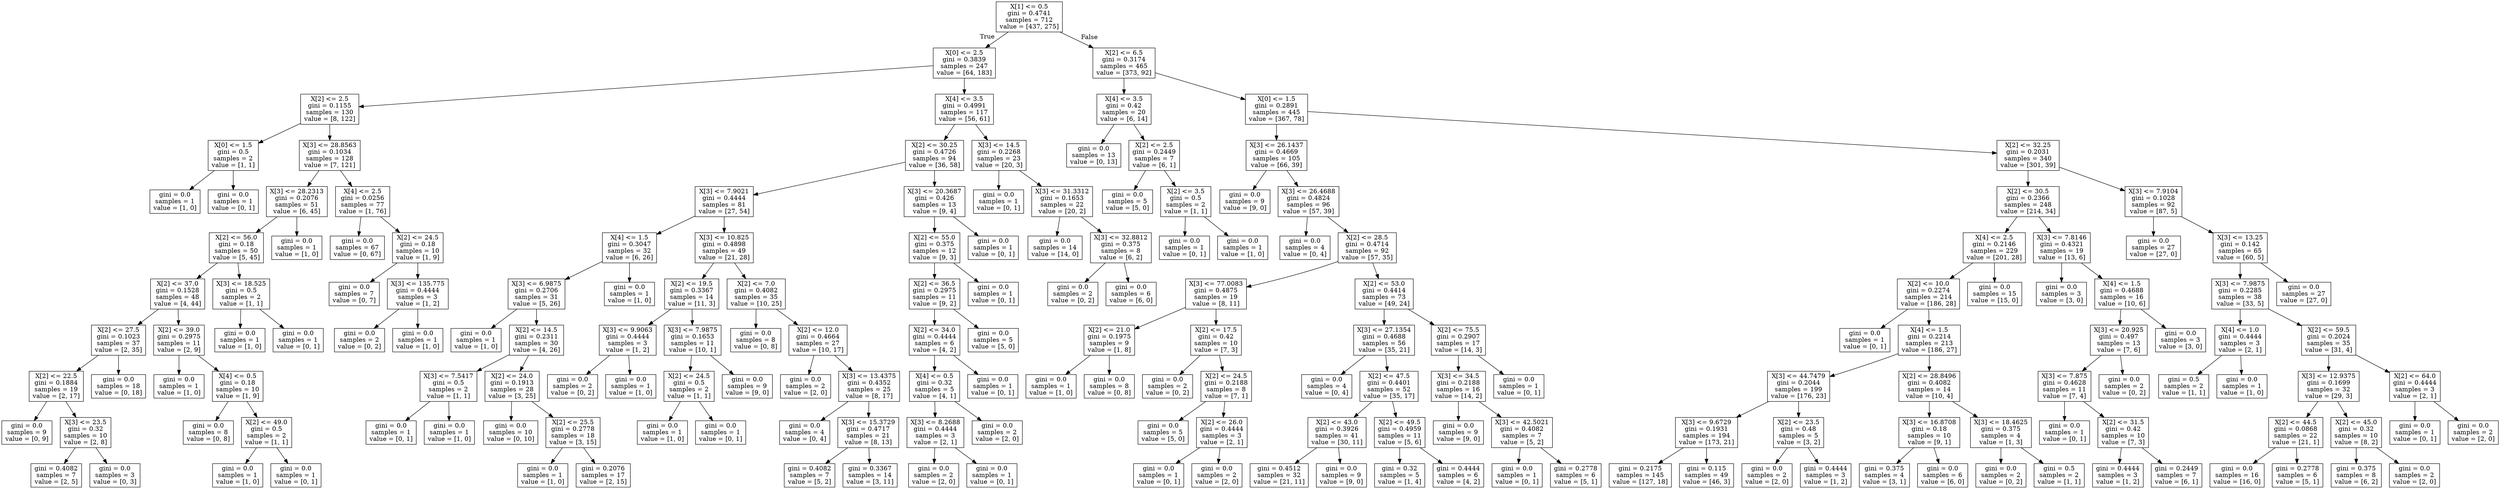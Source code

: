 digraph Tree {
node [shape=box] ;
0 [label="X[1] <= 0.5\ngini = 0.4741\nsamples = 712\nvalue = [437, 275]"] ;
1 [label="X[0] <= 2.5\ngini = 0.3839\nsamples = 247\nvalue = [64, 183]"] ;
0 -> 1 [labeldistance=2.5, labelangle=45, headlabel="True"] ;
2 [label="X[2] <= 2.5\ngini = 0.1155\nsamples = 130\nvalue = [8, 122]"] ;
1 -> 2 ;
3 [label="X[0] <= 1.5\ngini = 0.5\nsamples = 2\nvalue = [1, 1]"] ;
2 -> 3 ;
4 [label="gini = 0.0\nsamples = 1\nvalue = [1, 0]"] ;
3 -> 4 ;
5 [label="gini = 0.0\nsamples = 1\nvalue = [0, 1]"] ;
3 -> 5 ;
6 [label="X[3] <= 28.8563\ngini = 0.1034\nsamples = 128\nvalue = [7, 121]"] ;
2 -> 6 ;
7 [label="X[3] <= 28.2313\ngini = 0.2076\nsamples = 51\nvalue = [6, 45]"] ;
6 -> 7 ;
8 [label="X[2] <= 56.0\ngini = 0.18\nsamples = 50\nvalue = [5, 45]"] ;
7 -> 8 ;
9 [label="X[2] <= 37.0\ngini = 0.1528\nsamples = 48\nvalue = [4, 44]"] ;
8 -> 9 ;
10 [label="X[2] <= 27.5\ngini = 0.1023\nsamples = 37\nvalue = [2, 35]"] ;
9 -> 10 ;
11 [label="X[2] <= 22.5\ngini = 0.1884\nsamples = 19\nvalue = [2, 17]"] ;
10 -> 11 ;
12 [label="gini = 0.0\nsamples = 9\nvalue = [0, 9]"] ;
11 -> 12 ;
13 [label="X[3] <= 23.5\ngini = 0.32\nsamples = 10\nvalue = [2, 8]"] ;
11 -> 13 ;
14 [label="gini = 0.4082\nsamples = 7\nvalue = [2, 5]"] ;
13 -> 14 ;
15 [label="gini = 0.0\nsamples = 3\nvalue = [0, 3]"] ;
13 -> 15 ;
16 [label="gini = 0.0\nsamples = 18\nvalue = [0, 18]"] ;
10 -> 16 ;
17 [label="X[2] <= 39.0\ngini = 0.2975\nsamples = 11\nvalue = [2, 9]"] ;
9 -> 17 ;
18 [label="gini = 0.0\nsamples = 1\nvalue = [1, 0]"] ;
17 -> 18 ;
19 [label="X[4] <= 0.5\ngini = 0.18\nsamples = 10\nvalue = [1, 9]"] ;
17 -> 19 ;
20 [label="gini = 0.0\nsamples = 8\nvalue = [0, 8]"] ;
19 -> 20 ;
21 [label="X[2] <= 49.0\ngini = 0.5\nsamples = 2\nvalue = [1, 1]"] ;
19 -> 21 ;
22 [label="gini = 0.0\nsamples = 1\nvalue = [1, 0]"] ;
21 -> 22 ;
23 [label="gini = 0.0\nsamples = 1\nvalue = [0, 1]"] ;
21 -> 23 ;
24 [label="X[3] <= 18.525\ngini = 0.5\nsamples = 2\nvalue = [1, 1]"] ;
8 -> 24 ;
25 [label="gini = 0.0\nsamples = 1\nvalue = [1, 0]"] ;
24 -> 25 ;
26 [label="gini = 0.0\nsamples = 1\nvalue = [0, 1]"] ;
24 -> 26 ;
27 [label="gini = 0.0\nsamples = 1\nvalue = [1, 0]"] ;
7 -> 27 ;
28 [label="X[4] <= 2.5\ngini = 0.0256\nsamples = 77\nvalue = [1, 76]"] ;
6 -> 28 ;
29 [label="gini = 0.0\nsamples = 67\nvalue = [0, 67]"] ;
28 -> 29 ;
30 [label="X[2] <= 24.5\ngini = 0.18\nsamples = 10\nvalue = [1, 9]"] ;
28 -> 30 ;
31 [label="gini = 0.0\nsamples = 7\nvalue = [0, 7]"] ;
30 -> 31 ;
32 [label="X[3] <= 135.775\ngini = 0.4444\nsamples = 3\nvalue = [1, 2]"] ;
30 -> 32 ;
33 [label="gini = 0.0\nsamples = 2\nvalue = [0, 2]"] ;
32 -> 33 ;
34 [label="gini = 0.0\nsamples = 1\nvalue = [1, 0]"] ;
32 -> 34 ;
35 [label="X[4] <= 3.5\ngini = 0.4991\nsamples = 117\nvalue = [56, 61]"] ;
1 -> 35 ;
36 [label="X[2] <= 30.25\ngini = 0.4726\nsamples = 94\nvalue = [36, 58]"] ;
35 -> 36 ;
37 [label="X[3] <= 7.9021\ngini = 0.4444\nsamples = 81\nvalue = [27, 54]"] ;
36 -> 37 ;
38 [label="X[4] <= 1.5\ngini = 0.3047\nsamples = 32\nvalue = [6, 26]"] ;
37 -> 38 ;
39 [label="X[3] <= 6.9875\ngini = 0.2706\nsamples = 31\nvalue = [5, 26]"] ;
38 -> 39 ;
40 [label="gini = 0.0\nsamples = 1\nvalue = [1, 0]"] ;
39 -> 40 ;
41 [label="X[2] <= 14.5\ngini = 0.2311\nsamples = 30\nvalue = [4, 26]"] ;
39 -> 41 ;
42 [label="X[3] <= 7.5417\ngini = 0.5\nsamples = 2\nvalue = [1, 1]"] ;
41 -> 42 ;
43 [label="gini = 0.0\nsamples = 1\nvalue = [0, 1]"] ;
42 -> 43 ;
44 [label="gini = 0.0\nsamples = 1\nvalue = [1, 0]"] ;
42 -> 44 ;
45 [label="X[2] <= 24.0\ngini = 0.1913\nsamples = 28\nvalue = [3, 25]"] ;
41 -> 45 ;
46 [label="gini = 0.0\nsamples = 10\nvalue = [0, 10]"] ;
45 -> 46 ;
47 [label="X[2] <= 25.5\ngini = 0.2778\nsamples = 18\nvalue = [3, 15]"] ;
45 -> 47 ;
48 [label="gini = 0.0\nsamples = 1\nvalue = [1, 0]"] ;
47 -> 48 ;
49 [label="gini = 0.2076\nsamples = 17\nvalue = [2, 15]"] ;
47 -> 49 ;
50 [label="gini = 0.0\nsamples = 1\nvalue = [1, 0]"] ;
38 -> 50 ;
51 [label="X[3] <= 10.825\ngini = 0.4898\nsamples = 49\nvalue = [21, 28]"] ;
37 -> 51 ;
52 [label="X[2] <= 19.5\ngini = 0.3367\nsamples = 14\nvalue = [11, 3]"] ;
51 -> 52 ;
53 [label="X[3] <= 9.9063\ngini = 0.4444\nsamples = 3\nvalue = [1, 2]"] ;
52 -> 53 ;
54 [label="gini = 0.0\nsamples = 2\nvalue = [0, 2]"] ;
53 -> 54 ;
55 [label="gini = 0.0\nsamples = 1\nvalue = [1, 0]"] ;
53 -> 55 ;
56 [label="X[3] <= 7.9875\ngini = 0.1653\nsamples = 11\nvalue = [10, 1]"] ;
52 -> 56 ;
57 [label="X[2] <= 24.5\ngini = 0.5\nsamples = 2\nvalue = [1, 1]"] ;
56 -> 57 ;
58 [label="gini = 0.0\nsamples = 1\nvalue = [1, 0]"] ;
57 -> 58 ;
59 [label="gini = 0.0\nsamples = 1\nvalue = [0, 1]"] ;
57 -> 59 ;
60 [label="gini = 0.0\nsamples = 9\nvalue = [9, 0]"] ;
56 -> 60 ;
61 [label="X[2] <= 7.0\ngini = 0.4082\nsamples = 35\nvalue = [10, 25]"] ;
51 -> 61 ;
62 [label="gini = 0.0\nsamples = 8\nvalue = [0, 8]"] ;
61 -> 62 ;
63 [label="X[2] <= 12.0\ngini = 0.4664\nsamples = 27\nvalue = [10, 17]"] ;
61 -> 63 ;
64 [label="gini = 0.0\nsamples = 2\nvalue = [2, 0]"] ;
63 -> 64 ;
65 [label="X[3] <= 13.4375\ngini = 0.4352\nsamples = 25\nvalue = [8, 17]"] ;
63 -> 65 ;
66 [label="gini = 0.0\nsamples = 4\nvalue = [0, 4]"] ;
65 -> 66 ;
67 [label="X[3] <= 15.3729\ngini = 0.4717\nsamples = 21\nvalue = [8, 13]"] ;
65 -> 67 ;
68 [label="gini = 0.4082\nsamples = 7\nvalue = [5, 2]"] ;
67 -> 68 ;
69 [label="gini = 0.3367\nsamples = 14\nvalue = [3, 11]"] ;
67 -> 69 ;
70 [label="X[3] <= 20.3687\ngini = 0.426\nsamples = 13\nvalue = [9, 4]"] ;
36 -> 70 ;
71 [label="X[2] <= 55.0\ngini = 0.375\nsamples = 12\nvalue = [9, 3]"] ;
70 -> 71 ;
72 [label="X[2] <= 36.5\ngini = 0.2975\nsamples = 11\nvalue = [9, 2]"] ;
71 -> 72 ;
73 [label="X[2] <= 34.0\ngini = 0.4444\nsamples = 6\nvalue = [4, 2]"] ;
72 -> 73 ;
74 [label="X[4] <= 0.5\ngini = 0.32\nsamples = 5\nvalue = [4, 1]"] ;
73 -> 74 ;
75 [label="X[3] <= 8.2688\ngini = 0.4444\nsamples = 3\nvalue = [2, 1]"] ;
74 -> 75 ;
76 [label="gini = 0.0\nsamples = 2\nvalue = [2, 0]"] ;
75 -> 76 ;
77 [label="gini = 0.0\nsamples = 1\nvalue = [0, 1]"] ;
75 -> 77 ;
78 [label="gini = 0.0\nsamples = 2\nvalue = [2, 0]"] ;
74 -> 78 ;
79 [label="gini = 0.0\nsamples = 1\nvalue = [0, 1]"] ;
73 -> 79 ;
80 [label="gini = 0.0\nsamples = 5\nvalue = [5, 0]"] ;
72 -> 80 ;
81 [label="gini = 0.0\nsamples = 1\nvalue = [0, 1]"] ;
71 -> 81 ;
82 [label="gini = 0.0\nsamples = 1\nvalue = [0, 1]"] ;
70 -> 82 ;
83 [label="X[3] <= 14.5\ngini = 0.2268\nsamples = 23\nvalue = [20, 3]"] ;
35 -> 83 ;
84 [label="gini = 0.0\nsamples = 1\nvalue = [0, 1]"] ;
83 -> 84 ;
85 [label="X[3] <= 31.3312\ngini = 0.1653\nsamples = 22\nvalue = [20, 2]"] ;
83 -> 85 ;
86 [label="gini = 0.0\nsamples = 14\nvalue = [14, 0]"] ;
85 -> 86 ;
87 [label="X[3] <= 32.8812\ngini = 0.375\nsamples = 8\nvalue = [6, 2]"] ;
85 -> 87 ;
88 [label="gini = 0.0\nsamples = 2\nvalue = [0, 2]"] ;
87 -> 88 ;
89 [label="gini = 0.0\nsamples = 6\nvalue = [6, 0]"] ;
87 -> 89 ;
90 [label="X[2] <= 6.5\ngini = 0.3174\nsamples = 465\nvalue = [373, 92]"] ;
0 -> 90 [labeldistance=2.5, labelangle=-45, headlabel="False"] ;
91 [label="X[4] <= 3.5\ngini = 0.42\nsamples = 20\nvalue = [6, 14]"] ;
90 -> 91 ;
92 [label="gini = 0.0\nsamples = 13\nvalue = [0, 13]"] ;
91 -> 92 ;
93 [label="X[2] <= 2.5\ngini = 0.2449\nsamples = 7\nvalue = [6, 1]"] ;
91 -> 93 ;
94 [label="gini = 0.0\nsamples = 5\nvalue = [5, 0]"] ;
93 -> 94 ;
95 [label="X[2] <= 3.5\ngini = 0.5\nsamples = 2\nvalue = [1, 1]"] ;
93 -> 95 ;
96 [label="gini = 0.0\nsamples = 1\nvalue = [0, 1]"] ;
95 -> 96 ;
97 [label="gini = 0.0\nsamples = 1\nvalue = [1, 0]"] ;
95 -> 97 ;
98 [label="X[0] <= 1.5\ngini = 0.2891\nsamples = 445\nvalue = [367, 78]"] ;
90 -> 98 ;
99 [label="X[3] <= 26.1437\ngini = 0.4669\nsamples = 105\nvalue = [66, 39]"] ;
98 -> 99 ;
100 [label="gini = 0.0\nsamples = 9\nvalue = [9, 0]"] ;
99 -> 100 ;
101 [label="X[3] <= 26.4688\ngini = 0.4824\nsamples = 96\nvalue = [57, 39]"] ;
99 -> 101 ;
102 [label="gini = 0.0\nsamples = 4\nvalue = [0, 4]"] ;
101 -> 102 ;
103 [label="X[2] <= 28.5\ngini = 0.4714\nsamples = 92\nvalue = [57, 35]"] ;
101 -> 103 ;
104 [label="X[3] <= 77.0083\ngini = 0.4875\nsamples = 19\nvalue = [8, 11]"] ;
103 -> 104 ;
105 [label="X[2] <= 21.0\ngini = 0.1975\nsamples = 9\nvalue = [1, 8]"] ;
104 -> 105 ;
106 [label="gini = 0.0\nsamples = 1\nvalue = [1, 0]"] ;
105 -> 106 ;
107 [label="gini = 0.0\nsamples = 8\nvalue = [0, 8]"] ;
105 -> 107 ;
108 [label="X[2] <= 17.5\ngini = 0.42\nsamples = 10\nvalue = [7, 3]"] ;
104 -> 108 ;
109 [label="gini = 0.0\nsamples = 2\nvalue = [0, 2]"] ;
108 -> 109 ;
110 [label="X[2] <= 24.5\ngini = 0.2188\nsamples = 8\nvalue = [7, 1]"] ;
108 -> 110 ;
111 [label="gini = 0.0\nsamples = 5\nvalue = [5, 0]"] ;
110 -> 111 ;
112 [label="X[2] <= 26.0\ngini = 0.4444\nsamples = 3\nvalue = [2, 1]"] ;
110 -> 112 ;
113 [label="gini = 0.0\nsamples = 1\nvalue = [0, 1]"] ;
112 -> 113 ;
114 [label="gini = 0.0\nsamples = 2\nvalue = [2, 0]"] ;
112 -> 114 ;
115 [label="X[2] <= 53.0\ngini = 0.4414\nsamples = 73\nvalue = [49, 24]"] ;
103 -> 115 ;
116 [label="X[3] <= 27.1354\ngini = 0.4688\nsamples = 56\nvalue = [35, 21]"] ;
115 -> 116 ;
117 [label="gini = 0.0\nsamples = 4\nvalue = [0, 4]"] ;
116 -> 117 ;
118 [label="X[2] <= 47.5\ngini = 0.4401\nsamples = 52\nvalue = [35, 17]"] ;
116 -> 118 ;
119 [label="X[2] <= 43.0\ngini = 0.3926\nsamples = 41\nvalue = [30, 11]"] ;
118 -> 119 ;
120 [label="gini = 0.4512\nsamples = 32\nvalue = [21, 11]"] ;
119 -> 120 ;
121 [label="gini = 0.0\nsamples = 9\nvalue = [9, 0]"] ;
119 -> 121 ;
122 [label="X[2] <= 49.5\ngini = 0.4959\nsamples = 11\nvalue = [5, 6]"] ;
118 -> 122 ;
123 [label="gini = 0.32\nsamples = 5\nvalue = [1, 4]"] ;
122 -> 123 ;
124 [label="gini = 0.4444\nsamples = 6\nvalue = [4, 2]"] ;
122 -> 124 ;
125 [label="X[2] <= 75.5\ngini = 0.2907\nsamples = 17\nvalue = [14, 3]"] ;
115 -> 125 ;
126 [label="X[3] <= 34.5\ngini = 0.2188\nsamples = 16\nvalue = [14, 2]"] ;
125 -> 126 ;
127 [label="gini = 0.0\nsamples = 9\nvalue = [9, 0]"] ;
126 -> 127 ;
128 [label="X[3] <= 42.5021\ngini = 0.4082\nsamples = 7\nvalue = [5, 2]"] ;
126 -> 128 ;
129 [label="gini = 0.0\nsamples = 1\nvalue = [0, 1]"] ;
128 -> 129 ;
130 [label="gini = 0.2778\nsamples = 6\nvalue = [5, 1]"] ;
128 -> 130 ;
131 [label="gini = 0.0\nsamples = 1\nvalue = [0, 1]"] ;
125 -> 131 ;
132 [label="X[2] <= 32.25\ngini = 0.2031\nsamples = 340\nvalue = [301, 39]"] ;
98 -> 132 ;
133 [label="X[2] <= 30.5\ngini = 0.2366\nsamples = 248\nvalue = [214, 34]"] ;
132 -> 133 ;
134 [label="X[4] <= 2.5\ngini = 0.2146\nsamples = 229\nvalue = [201, 28]"] ;
133 -> 134 ;
135 [label="X[2] <= 10.0\ngini = 0.2274\nsamples = 214\nvalue = [186, 28]"] ;
134 -> 135 ;
136 [label="gini = 0.0\nsamples = 1\nvalue = [0, 1]"] ;
135 -> 136 ;
137 [label="X[4] <= 1.5\ngini = 0.2214\nsamples = 213\nvalue = [186, 27]"] ;
135 -> 137 ;
138 [label="X[3] <= 44.7479\ngini = 0.2044\nsamples = 199\nvalue = [176, 23]"] ;
137 -> 138 ;
139 [label="X[3] <= 9.6729\ngini = 0.1931\nsamples = 194\nvalue = [173, 21]"] ;
138 -> 139 ;
140 [label="gini = 0.2175\nsamples = 145\nvalue = [127, 18]"] ;
139 -> 140 ;
141 [label="gini = 0.115\nsamples = 49\nvalue = [46, 3]"] ;
139 -> 141 ;
142 [label="X[2] <= 23.5\ngini = 0.48\nsamples = 5\nvalue = [3, 2]"] ;
138 -> 142 ;
143 [label="gini = 0.0\nsamples = 2\nvalue = [2, 0]"] ;
142 -> 143 ;
144 [label="gini = 0.4444\nsamples = 3\nvalue = [1, 2]"] ;
142 -> 144 ;
145 [label="X[2] <= 28.8496\ngini = 0.4082\nsamples = 14\nvalue = [10, 4]"] ;
137 -> 145 ;
146 [label="X[3] <= 16.8708\ngini = 0.18\nsamples = 10\nvalue = [9, 1]"] ;
145 -> 146 ;
147 [label="gini = 0.375\nsamples = 4\nvalue = [3, 1]"] ;
146 -> 147 ;
148 [label="gini = 0.0\nsamples = 6\nvalue = [6, 0]"] ;
146 -> 148 ;
149 [label="X[3] <= 18.4625\ngini = 0.375\nsamples = 4\nvalue = [1, 3]"] ;
145 -> 149 ;
150 [label="gini = 0.0\nsamples = 2\nvalue = [0, 2]"] ;
149 -> 150 ;
151 [label="gini = 0.5\nsamples = 2\nvalue = [1, 1]"] ;
149 -> 151 ;
152 [label="gini = 0.0\nsamples = 15\nvalue = [15, 0]"] ;
134 -> 152 ;
153 [label="X[3] <= 7.8146\ngini = 0.4321\nsamples = 19\nvalue = [13, 6]"] ;
133 -> 153 ;
154 [label="gini = 0.0\nsamples = 3\nvalue = [3, 0]"] ;
153 -> 154 ;
155 [label="X[4] <= 1.5\ngini = 0.4688\nsamples = 16\nvalue = [10, 6]"] ;
153 -> 155 ;
156 [label="X[3] <= 20.925\ngini = 0.497\nsamples = 13\nvalue = [7, 6]"] ;
155 -> 156 ;
157 [label="X[3] <= 7.875\ngini = 0.4628\nsamples = 11\nvalue = [7, 4]"] ;
156 -> 157 ;
158 [label="gini = 0.0\nsamples = 1\nvalue = [0, 1]"] ;
157 -> 158 ;
159 [label="X[2] <= 31.5\ngini = 0.42\nsamples = 10\nvalue = [7, 3]"] ;
157 -> 159 ;
160 [label="gini = 0.4444\nsamples = 3\nvalue = [1, 2]"] ;
159 -> 160 ;
161 [label="gini = 0.2449\nsamples = 7\nvalue = [6, 1]"] ;
159 -> 161 ;
162 [label="gini = 0.0\nsamples = 2\nvalue = [0, 2]"] ;
156 -> 162 ;
163 [label="gini = 0.0\nsamples = 3\nvalue = [3, 0]"] ;
155 -> 163 ;
164 [label="X[3] <= 7.9104\ngini = 0.1028\nsamples = 92\nvalue = [87, 5]"] ;
132 -> 164 ;
165 [label="gini = 0.0\nsamples = 27\nvalue = [27, 0]"] ;
164 -> 165 ;
166 [label="X[3] <= 13.25\ngini = 0.142\nsamples = 65\nvalue = [60, 5]"] ;
164 -> 166 ;
167 [label="X[3] <= 7.9875\ngini = 0.2285\nsamples = 38\nvalue = [33, 5]"] ;
166 -> 167 ;
168 [label="X[4] <= 1.0\ngini = 0.4444\nsamples = 3\nvalue = [2, 1]"] ;
167 -> 168 ;
169 [label="gini = 0.5\nsamples = 2\nvalue = [1, 1]"] ;
168 -> 169 ;
170 [label="gini = 0.0\nsamples = 1\nvalue = [1, 0]"] ;
168 -> 170 ;
171 [label="X[2] <= 59.5\ngini = 0.2024\nsamples = 35\nvalue = [31, 4]"] ;
167 -> 171 ;
172 [label="X[3] <= 12.9375\ngini = 0.1699\nsamples = 32\nvalue = [29, 3]"] ;
171 -> 172 ;
173 [label="X[2] <= 44.5\ngini = 0.0868\nsamples = 22\nvalue = [21, 1]"] ;
172 -> 173 ;
174 [label="gini = 0.0\nsamples = 16\nvalue = [16, 0]"] ;
173 -> 174 ;
175 [label="gini = 0.2778\nsamples = 6\nvalue = [5, 1]"] ;
173 -> 175 ;
176 [label="X[2] <= 45.0\ngini = 0.32\nsamples = 10\nvalue = [8, 2]"] ;
172 -> 176 ;
177 [label="gini = 0.375\nsamples = 8\nvalue = [6, 2]"] ;
176 -> 177 ;
178 [label="gini = 0.0\nsamples = 2\nvalue = [2, 0]"] ;
176 -> 178 ;
179 [label="X[2] <= 64.0\ngini = 0.4444\nsamples = 3\nvalue = [2, 1]"] ;
171 -> 179 ;
180 [label="gini = 0.0\nsamples = 1\nvalue = [0, 1]"] ;
179 -> 180 ;
181 [label="gini = 0.0\nsamples = 2\nvalue = [2, 0]"] ;
179 -> 181 ;
182 [label="gini = 0.0\nsamples = 27\nvalue = [27, 0]"] ;
166 -> 182 ;
}